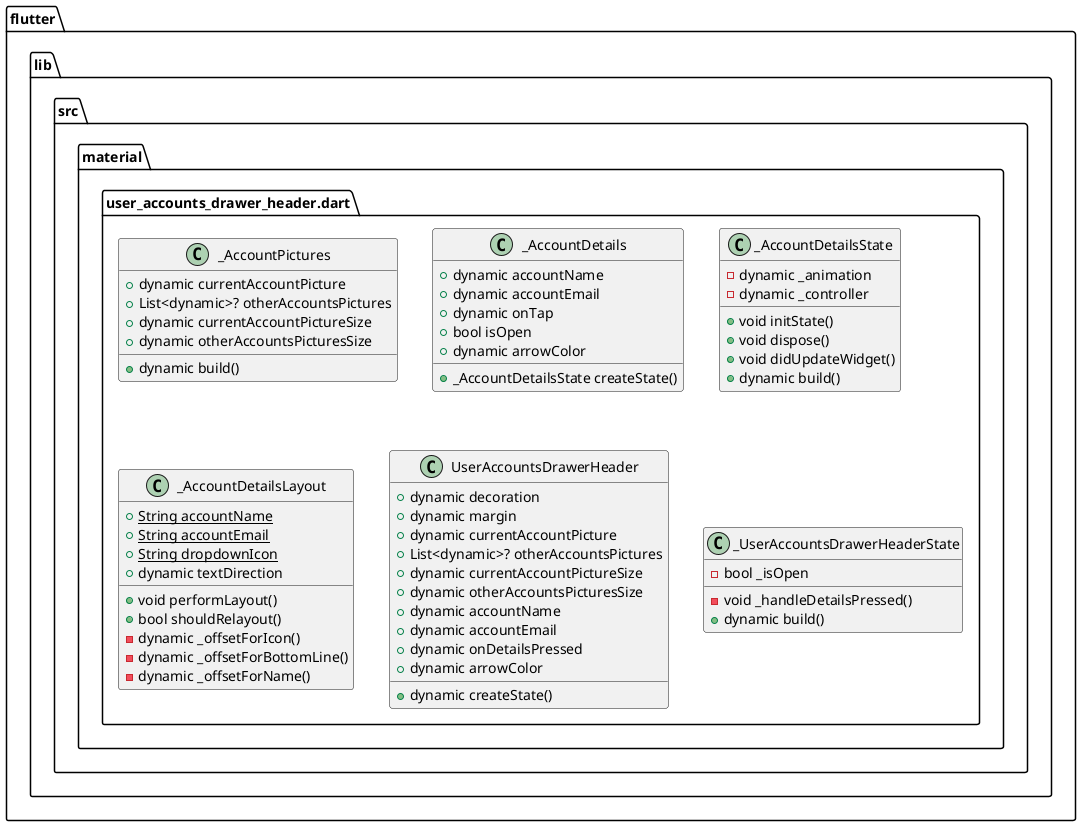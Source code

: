 @startuml
set namespaceSeparator ::

class "flutter::lib::src::material::user_accounts_drawer_header.dart::_AccountPictures" {
  +dynamic currentAccountPicture
  +List<dynamic>? otherAccountsPictures
  +dynamic currentAccountPictureSize
  +dynamic otherAccountsPicturesSize
  +dynamic build()
}

class "flutter::lib::src::material::user_accounts_drawer_header.dart::_AccountDetails" {
  +dynamic accountName
  +dynamic accountEmail
  +dynamic onTap
  +bool isOpen
  +dynamic arrowColor
  +_AccountDetailsState createState()
}

class "flutter::lib::src::material::user_accounts_drawer_header.dart::_AccountDetailsState" {
  -dynamic _animation
  -dynamic _controller
  +void initState()
  +void dispose()
  +void didUpdateWidget()
  +dynamic build()
}

class "flutter::lib::src::material::user_accounts_drawer_header.dart::_AccountDetailsLayout" {
  {static} +String accountName
  {static} +String accountEmail
  {static} +String dropdownIcon
  +dynamic textDirection
  +void performLayout()
  +bool shouldRelayout()
  -dynamic _offsetForIcon()
  -dynamic _offsetForBottomLine()
  -dynamic _offsetForName()
}

class "flutter::lib::src::material::user_accounts_drawer_header.dart::UserAccountsDrawerHeader" {
  +dynamic decoration
  +dynamic margin
  +dynamic currentAccountPicture
  +List<dynamic>? otherAccountsPictures
  +dynamic currentAccountPictureSize
  +dynamic otherAccountsPicturesSize
  +dynamic accountName
  +dynamic accountEmail
  +dynamic onDetailsPressed
  +dynamic arrowColor
  +dynamic createState()
}

class "flutter::lib::src::material::user_accounts_drawer_header.dart::_UserAccountsDrawerHeaderState" {
  -bool _isOpen
  -void _handleDetailsPressed()
  +dynamic build()
}


@enduml